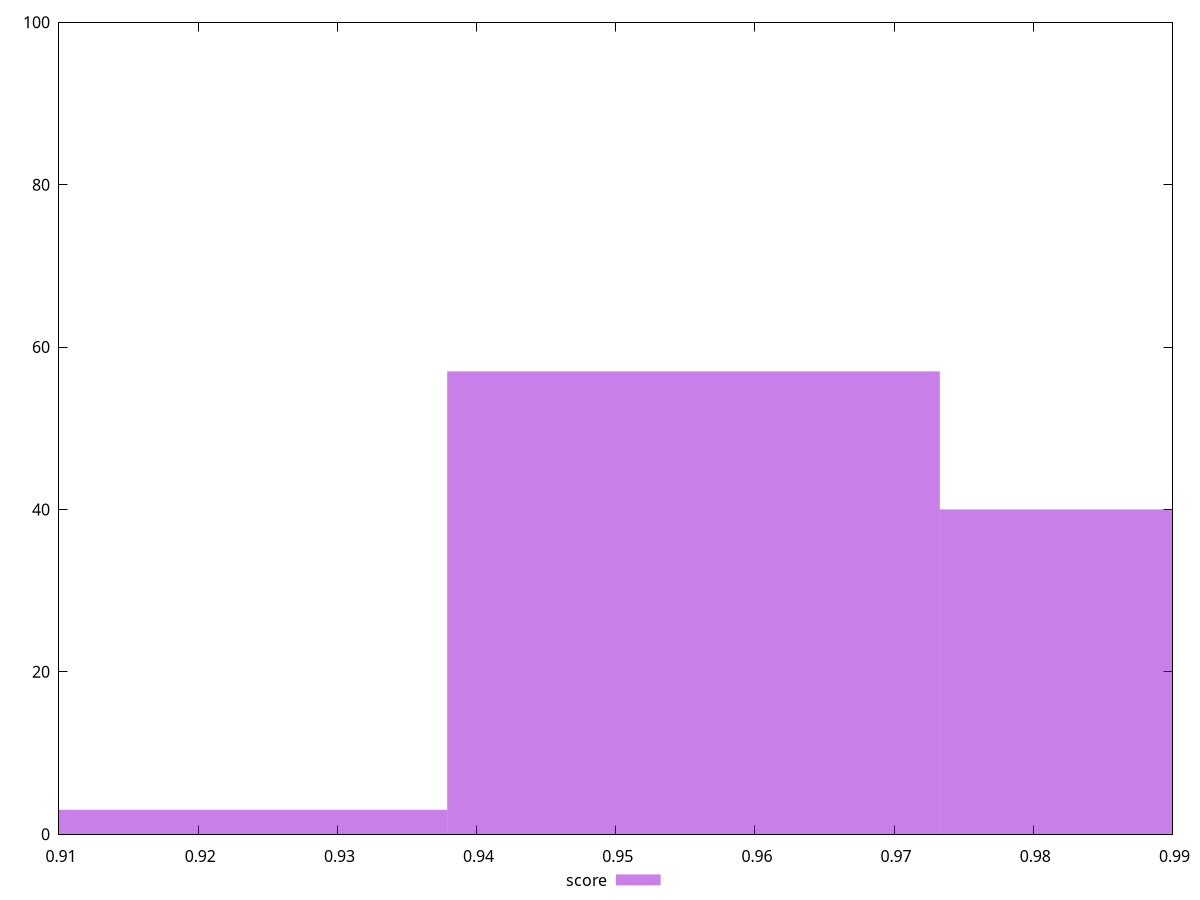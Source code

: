 reset

$score <<EOF
0.955587296313535 57
0.9909794183992215 40
0.9201951742278486 3
EOF

set key outside below
set boxwidth 0.035392122085686484
set xrange [0.91:0.99]
set yrange [0:100]
set trange [0:100]
set style fill transparent solid 0.5 noborder
set terminal svg size 640, 490 enhanced background rgb 'white'
set output "reports/report_00027_2021-02-24T12-40-31.850Z/first-contentful-paint/samples/music/score/histogram.svg"

plot $score title "score" with boxes

reset
